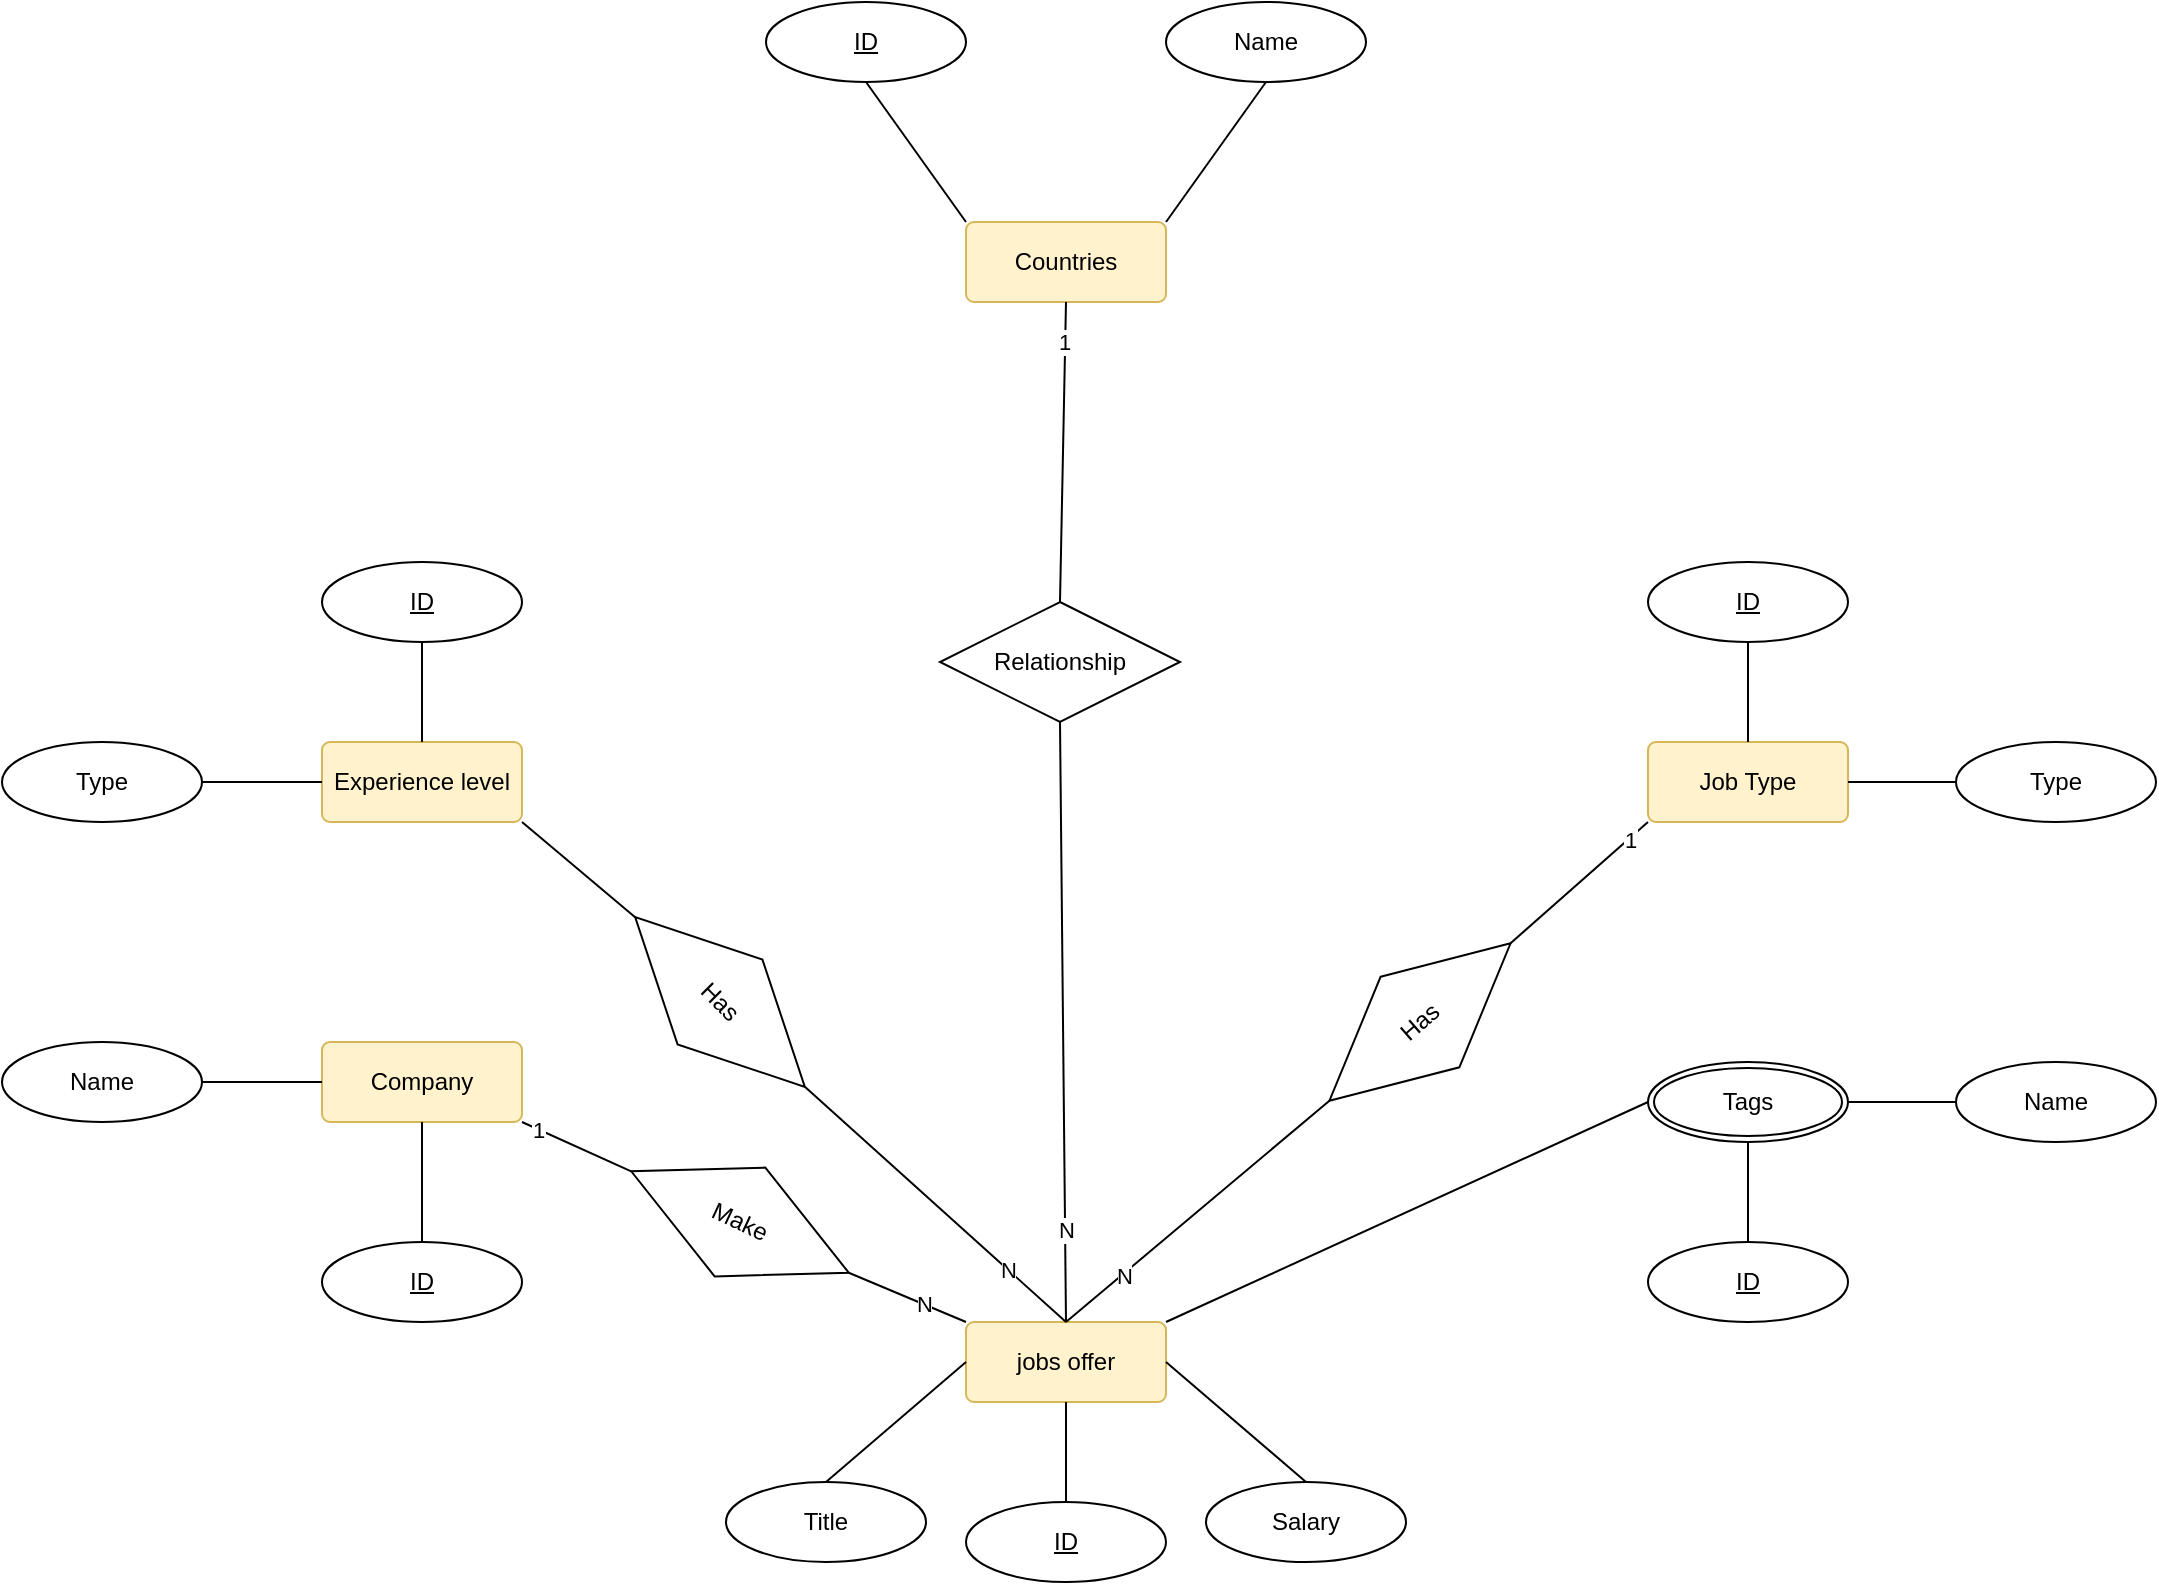 <mxfile version="21.6.6" type="github">
  <diagram name="Page-1" id="dpHrziN7iInBP1G3Hoh1">
    <mxGraphModel dx="2317" dy="807" grid="1" gridSize="10" guides="1" tooltips="1" connect="1" arrows="1" fold="1" page="1" pageScale="1" pageWidth="850" pageHeight="1100" math="0" shadow="0">
      <root>
        <mxCell id="0" />
        <mxCell id="1" parent="0" />
        <mxCell id="xc64UkYX_4XRm6IWmarA-1" value="Job Type" style="rounded=1;arcSize=10;whiteSpace=wrap;html=1;align=center;fillColor=#fff2cc;strokeColor=#d6b656;" parent="1" vertex="1">
          <mxGeometry x="704" y="410" width="100" height="40" as="geometry" />
        </mxCell>
        <mxCell id="xc64UkYX_4XRm6IWmarA-2" value="ID" style="ellipse;whiteSpace=wrap;html=1;align=center;fontStyle=4;" parent="1" vertex="1">
          <mxGeometry x="704" y="320" width="100" height="40" as="geometry" />
        </mxCell>
        <mxCell id="xc64UkYX_4XRm6IWmarA-3" value="" style="endArrow=none;html=1;rounded=0;exitX=0.5;exitY=1;exitDx=0;exitDy=0;entryX=0.5;entryY=0;entryDx=0;entryDy=0;" parent="1" source="xc64UkYX_4XRm6IWmarA-2" target="xc64UkYX_4XRm6IWmarA-1" edge="1">
          <mxGeometry relative="1" as="geometry">
            <mxPoint x="774" y="390" as="sourcePoint" />
            <mxPoint x="934" y="390" as="targetPoint" />
          </mxGeometry>
        </mxCell>
        <mxCell id="xc64UkYX_4XRm6IWmarA-4" value="Type" style="ellipse;whiteSpace=wrap;html=1;align=center;" parent="1" vertex="1">
          <mxGeometry x="858" y="410" width="100" height="40" as="geometry" />
        </mxCell>
        <mxCell id="xc64UkYX_4XRm6IWmarA-5" value="" style="endArrow=none;html=1;rounded=0;exitX=1;exitY=0.5;exitDx=0;exitDy=0;entryX=0;entryY=0.5;entryDx=0;entryDy=0;" parent="1" source="xc64UkYX_4XRm6IWmarA-1" target="xc64UkYX_4XRm6IWmarA-4" edge="1">
          <mxGeometry relative="1" as="geometry">
            <mxPoint x="774" y="480" as="sourcePoint" />
            <mxPoint x="934" y="480" as="targetPoint" />
          </mxGeometry>
        </mxCell>
        <mxCell id="xc64UkYX_4XRm6IWmarA-7" value="ID" style="ellipse;whiteSpace=wrap;html=1;align=center;fontStyle=4;" parent="1" vertex="1">
          <mxGeometry x="704" y="660" width="100" height="40" as="geometry" />
        </mxCell>
        <mxCell id="xc64UkYX_4XRm6IWmarA-9" value="Name" style="ellipse;whiteSpace=wrap;html=1;align=center;" parent="1" vertex="1">
          <mxGeometry x="858" y="570" width="100" height="40" as="geometry" />
        </mxCell>
        <mxCell id="xc64UkYX_4XRm6IWmarA-10" value="" style="endArrow=none;html=1;rounded=0;exitX=1;exitY=0.5;exitDx=0;exitDy=0;entryX=0;entryY=0.5;entryDx=0;entryDy=0;" parent="1" source="xc64UkYX_4XRm6IWmarA-33" target="xc64UkYX_4XRm6IWmarA-9" edge="1">
          <mxGeometry relative="1" as="geometry">
            <mxPoint x="804" y="590" as="sourcePoint" />
            <mxPoint x="968" y="620" as="targetPoint" />
          </mxGeometry>
        </mxCell>
        <mxCell id="xc64UkYX_4XRm6IWmarA-11" value="Experience level" style="rounded=1;arcSize=10;whiteSpace=wrap;html=1;align=center;fillColor=#fff2cc;strokeColor=#d6b656;" parent="1" vertex="1">
          <mxGeometry x="41" y="410" width="100" height="40" as="geometry" />
        </mxCell>
        <mxCell id="xc64UkYX_4XRm6IWmarA-13" value="ID" style="ellipse;whiteSpace=wrap;html=1;align=center;fontStyle=4;" parent="1" vertex="1">
          <mxGeometry x="41" y="320" width="100" height="40" as="geometry" />
        </mxCell>
        <mxCell id="xc64UkYX_4XRm6IWmarA-14" value="" style="endArrow=none;html=1;rounded=0;exitX=0.5;exitY=1;exitDx=0;exitDy=0;entryX=0.5;entryY=0;entryDx=0;entryDy=0;" parent="1" source="xc64UkYX_4XRm6IWmarA-13" target="xc64UkYX_4XRm6IWmarA-11" edge="1">
          <mxGeometry relative="1" as="geometry">
            <mxPoint x="61" y="470" as="sourcePoint" />
            <mxPoint x="221" y="470" as="targetPoint" />
          </mxGeometry>
        </mxCell>
        <mxCell id="xc64UkYX_4XRm6IWmarA-15" value="Type" style="ellipse;whiteSpace=wrap;html=1;align=center;" parent="1" vertex="1">
          <mxGeometry x="-119" y="410" width="100" height="40" as="geometry" />
        </mxCell>
        <mxCell id="xc64UkYX_4XRm6IWmarA-16" value="" style="endArrow=none;html=1;rounded=0;exitX=1;exitY=0.5;exitDx=0;exitDy=0;entryX=0;entryY=0.5;entryDx=0;entryDy=0;" parent="1" source="xc64UkYX_4XRm6IWmarA-15" target="xc64UkYX_4XRm6IWmarA-11" edge="1">
          <mxGeometry relative="1" as="geometry">
            <mxPoint x="-9" y="490" as="sourcePoint" />
            <mxPoint x="151" y="490" as="targetPoint" />
          </mxGeometry>
        </mxCell>
        <mxCell id="xc64UkYX_4XRm6IWmarA-17" value="Company" style="rounded=1;arcSize=10;whiteSpace=wrap;html=1;align=center;fillColor=#fff2cc;strokeColor=#d6b656;" parent="1" vertex="1">
          <mxGeometry x="41" y="560" width="100" height="40" as="geometry" />
        </mxCell>
        <mxCell id="xc64UkYX_4XRm6IWmarA-18" value="ID" style="ellipse;whiteSpace=wrap;html=1;align=center;fontStyle=4;" parent="1" vertex="1">
          <mxGeometry x="41" y="660" width="100" height="40" as="geometry" />
        </mxCell>
        <mxCell id="xc64UkYX_4XRm6IWmarA-19" value="Name" style="ellipse;whiteSpace=wrap;html=1;align=center;" parent="1" vertex="1">
          <mxGeometry x="-119" y="560" width="100" height="40" as="geometry" />
        </mxCell>
        <mxCell id="xc64UkYX_4XRm6IWmarA-20" value="" style="endArrow=none;html=1;rounded=0;exitX=1;exitY=0.5;exitDx=0;exitDy=0;entryX=0;entryY=0.5;entryDx=0;entryDy=0;" parent="1" source="xc64UkYX_4XRm6IWmarA-19" target="xc64UkYX_4XRm6IWmarA-17" edge="1">
          <mxGeometry relative="1" as="geometry">
            <mxPoint x="21" y="680" as="sourcePoint" />
            <mxPoint x="181" y="680" as="targetPoint" />
          </mxGeometry>
        </mxCell>
        <mxCell id="xc64UkYX_4XRm6IWmarA-21" value="" style="endArrow=none;html=1;rounded=0;entryX=0.5;entryY=1;entryDx=0;entryDy=0;exitX=0.5;exitY=0;exitDx=0;exitDy=0;" parent="1" source="xc64UkYX_4XRm6IWmarA-18" target="xc64UkYX_4XRm6IWmarA-17" edge="1">
          <mxGeometry relative="1" as="geometry">
            <mxPoint x="-129" y="630" as="sourcePoint" />
            <mxPoint x="31" y="630" as="targetPoint" />
          </mxGeometry>
        </mxCell>
        <mxCell id="xc64UkYX_4XRm6IWmarA-22" value="jobs offer" style="rounded=1;arcSize=10;whiteSpace=wrap;html=1;align=center;fillColor=#fff2cc;strokeColor=#d6b656;" parent="1" vertex="1">
          <mxGeometry x="363" y="700" width="100" height="40" as="geometry" />
        </mxCell>
        <mxCell id="xc64UkYX_4XRm6IWmarA-23" value="ID" style="ellipse;whiteSpace=wrap;html=1;align=center;fontStyle=4;" parent="1" vertex="1">
          <mxGeometry x="363" y="790" width="100" height="40" as="geometry" />
        </mxCell>
        <mxCell id="xc64UkYX_4XRm6IWmarA-25" value="" style="endArrow=none;html=1;rounded=0;entryX=0.5;entryY=0;entryDx=0;entryDy=0;" parent="1" source="xc64UkYX_4XRm6IWmarA-22" target="xc64UkYX_4XRm6IWmarA-23" edge="1">
          <mxGeometry relative="1" as="geometry">
            <mxPoint x="183" y="780" as="sourcePoint" />
            <mxPoint x="343" y="780" as="targetPoint" />
          </mxGeometry>
        </mxCell>
        <mxCell id="xc64UkYX_4XRm6IWmarA-26" value="Title" style="ellipse;whiteSpace=wrap;html=1;align=center;" parent="1" vertex="1">
          <mxGeometry x="243" y="780" width="100" height="40" as="geometry" />
        </mxCell>
        <mxCell id="xc64UkYX_4XRm6IWmarA-27" value="" style="endArrow=none;html=1;rounded=0;entryX=0;entryY=0.5;entryDx=0;entryDy=0;exitX=0.5;exitY=0;exitDx=0;exitDy=0;" parent="1" source="xc64UkYX_4XRm6IWmarA-26" target="xc64UkYX_4XRm6IWmarA-22" edge="1">
          <mxGeometry relative="1" as="geometry">
            <mxPoint x="173" y="710" as="sourcePoint" />
            <mxPoint x="333" y="710" as="targetPoint" />
          </mxGeometry>
        </mxCell>
        <mxCell id="xc64UkYX_4XRm6IWmarA-28" value="Salary" style="ellipse;whiteSpace=wrap;html=1;align=center;" parent="1" vertex="1">
          <mxGeometry x="483" y="780" width="100" height="40" as="geometry" />
        </mxCell>
        <mxCell id="xc64UkYX_4XRm6IWmarA-29" value="" style="endArrow=none;html=1;rounded=0;exitX=1;exitY=0.5;exitDx=0;exitDy=0;entryX=0.5;entryY=0;entryDx=0;entryDy=0;" parent="1" source="xc64UkYX_4XRm6IWmarA-22" target="xc64UkYX_4XRm6IWmarA-28" edge="1">
          <mxGeometry relative="1" as="geometry">
            <mxPoint x="543" y="730" as="sourcePoint" />
            <mxPoint x="703" y="730" as="targetPoint" />
          </mxGeometry>
        </mxCell>
        <mxCell id="xc64UkYX_4XRm6IWmarA-30" value="" style="endArrow=none;html=1;rounded=0;exitX=0.5;exitY=1;exitDx=0;exitDy=0;entryX=0.5;entryY=0;entryDx=0;entryDy=0;" parent="1" source="xc64UkYX_4XRm6IWmarA-33" target="xc64UkYX_4XRm6IWmarA-7" edge="1">
          <mxGeometry relative="1" as="geometry">
            <mxPoint x="754" y="610" as="sourcePoint" />
            <mxPoint x="798" y="810" as="targetPoint" />
          </mxGeometry>
        </mxCell>
        <mxCell id="xc64UkYX_4XRm6IWmarA-32" value="" style="endArrow=none;html=1;rounded=0;exitX=1;exitY=1;exitDx=0;exitDy=0;entryX=0;entryY=0.5;entryDx=0;entryDy=0;" parent="1" source="xc64UkYX_4XRm6IWmarA-17" target="XW2PdBVg0nFlIH_IAWjY-1" edge="1">
          <mxGeometry relative="1" as="geometry">
            <mxPoint x="110" y="790" as="sourcePoint" />
            <mxPoint x="270" y="790" as="targetPoint" />
          </mxGeometry>
        </mxCell>
        <mxCell id="ScXYiewNh22zqdp0svSO-18" value="1" style="edgeLabel;html=1;align=center;verticalAlign=middle;resizable=0;points=[];" parent="xc64UkYX_4XRm6IWmarA-32" vertex="1" connectable="0">
          <mxGeometry x="-0.675" y="-1" relative="1" as="geometry">
            <mxPoint y="-1" as="offset" />
          </mxGeometry>
        </mxCell>
        <mxCell id="xc64UkYX_4XRm6IWmarA-33" value="Tags" style="ellipse;shape=doubleEllipse;margin=3;whiteSpace=wrap;html=1;align=center;" parent="1" vertex="1">
          <mxGeometry x="704" y="570" width="100" height="40" as="geometry" />
        </mxCell>
        <mxCell id="xc64UkYX_4XRm6IWmarA-34" value="" style="endArrow=none;html=1;rounded=0;entryX=0;entryY=0.5;entryDx=0;entryDy=0;exitX=1;exitY=0;exitDx=0;exitDy=0;" parent="1" source="xc64UkYX_4XRm6IWmarA-22" target="xc64UkYX_4XRm6IWmarA-33" edge="1">
          <mxGeometry relative="1" as="geometry">
            <mxPoint x="290" y="610" as="sourcePoint" />
            <mxPoint x="450" y="610" as="targetPoint" />
          </mxGeometry>
        </mxCell>
        <mxCell id="xc64UkYX_4XRm6IWmarA-35" value="" style="endArrow=none;html=1;rounded=0;exitX=1;exitY=0.5;exitDx=0;exitDy=0;entryX=0.5;entryY=0;entryDx=0;entryDy=0;" parent="1" source="XW2PdBVg0nFlIH_IAWjY-5" target="xc64UkYX_4XRm6IWmarA-22" edge="1">
          <mxGeometry relative="1" as="geometry">
            <mxPoint x="330" y="500" as="sourcePoint" />
            <mxPoint x="490" y="500" as="targetPoint" />
          </mxGeometry>
        </mxCell>
        <mxCell id="ScXYiewNh22zqdp0svSO-20" value="N" style="edgeLabel;html=1;align=center;verticalAlign=middle;resizable=0;points=[];" parent="xc64UkYX_4XRm6IWmarA-35" vertex="1" connectable="0">
          <mxGeometry x="0.562" y="1" relative="1" as="geometry">
            <mxPoint x="-1" as="offset" />
          </mxGeometry>
        </mxCell>
        <mxCell id="xc64UkYX_4XRm6IWmarA-36" value="" style="endArrow=none;html=1;rounded=0;entryX=0;entryY=1;entryDx=0;entryDy=0;exitX=1;exitY=0.5;exitDx=0;exitDy=0;" parent="1" source="XW2PdBVg0nFlIH_IAWjY-7" target="xc64UkYX_4XRm6IWmarA-1" edge="1">
          <mxGeometry relative="1" as="geometry">
            <mxPoint x="410" y="500" as="sourcePoint" />
            <mxPoint x="570" y="500" as="targetPoint" />
          </mxGeometry>
        </mxCell>
        <mxCell id="ScXYiewNh22zqdp0svSO-16" value="1" style="edgeLabel;html=1;align=center;verticalAlign=middle;resizable=0;points=[];" parent="xc64UkYX_4XRm6IWmarA-36" vertex="1" connectable="0">
          <mxGeometry x="0.729" relative="1" as="geometry">
            <mxPoint as="offset" />
          </mxGeometry>
        </mxCell>
        <mxCell id="ScXYiewNh22zqdp0svSO-1" value="Countries" style="rounded=1;arcSize=10;whiteSpace=wrap;html=1;align=center;fillColor=#fff2cc;strokeColor=#d6b656;" parent="1" vertex="1">
          <mxGeometry x="363" y="150" width="100" height="40" as="geometry" />
        </mxCell>
        <mxCell id="ScXYiewNh22zqdp0svSO-2" value="ID" style="ellipse;whiteSpace=wrap;html=1;align=center;fontStyle=4;" parent="1" vertex="1">
          <mxGeometry x="263" y="40" width="100" height="40" as="geometry" />
        </mxCell>
        <mxCell id="ScXYiewNh22zqdp0svSO-3" value="Name" style="ellipse;whiteSpace=wrap;html=1;align=center;" parent="1" vertex="1">
          <mxGeometry x="463" y="40" width="100" height="40" as="geometry" />
        </mxCell>
        <mxCell id="ScXYiewNh22zqdp0svSO-4" value="" style="endArrow=none;html=1;rounded=0;exitX=0.5;exitY=1;exitDx=0;exitDy=0;entryX=0.5;entryY=0;entryDx=0;entryDy=0;" parent="1" source="ScXYiewNh22zqdp0svSO-27" target="xc64UkYX_4XRm6IWmarA-22" edge="1">
          <mxGeometry relative="1" as="geometry">
            <mxPoint x="370" y="320" as="sourcePoint" />
            <mxPoint x="530" y="320" as="targetPoint" />
          </mxGeometry>
        </mxCell>
        <mxCell id="ScXYiewNh22zqdp0svSO-24" value="N" style="edgeLabel;html=1;align=center;verticalAlign=middle;resizable=0;points=[];" parent="ScXYiewNh22zqdp0svSO-4" vertex="1" connectable="0">
          <mxGeometry x="0.692" relative="1" as="geometry">
            <mxPoint as="offset" />
          </mxGeometry>
        </mxCell>
        <mxCell id="ScXYiewNh22zqdp0svSO-25" value="" style="endArrow=none;html=1;rounded=0;exitX=0.5;exitY=1;exitDx=0;exitDy=0;entryX=0;entryY=0;entryDx=0;entryDy=0;" parent="1" source="ScXYiewNh22zqdp0svSO-2" target="ScXYiewNh22zqdp0svSO-1" edge="1">
          <mxGeometry relative="1" as="geometry">
            <mxPoint x="240" y="120" as="sourcePoint" />
            <mxPoint x="400" y="120" as="targetPoint" />
          </mxGeometry>
        </mxCell>
        <mxCell id="ScXYiewNh22zqdp0svSO-26" value="" style="endArrow=none;html=1;rounded=0;exitX=1;exitY=0;exitDx=0;exitDy=0;entryX=0.5;entryY=1;entryDx=0;entryDy=0;" parent="1" source="ScXYiewNh22zqdp0svSO-1" target="ScXYiewNh22zqdp0svSO-3" edge="1">
          <mxGeometry relative="1" as="geometry">
            <mxPoint x="520" y="130" as="sourcePoint" />
            <mxPoint x="680" y="130" as="targetPoint" />
          </mxGeometry>
        </mxCell>
        <mxCell id="ScXYiewNh22zqdp0svSO-28" value="" style="endArrow=none;html=1;rounded=0;exitX=0.5;exitY=1;exitDx=0;exitDy=0;entryX=0.5;entryY=0;entryDx=0;entryDy=0;" parent="1" source="ScXYiewNh22zqdp0svSO-1" target="ScXYiewNh22zqdp0svSO-27" edge="1">
          <mxGeometry relative="1" as="geometry">
            <mxPoint x="413" y="190" as="sourcePoint" />
            <mxPoint x="413" y="700" as="targetPoint" />
          </mxGeometry>
        </mxCell>
        <mxCell id="ScXYiewNh22zqdp0svSO-29" value="1" style="edgeLabel;html=1;align=center;verticalAlign=middle;resizable=0;points=[];" parent="ScXYiewNh22zqdp0svSO-28" vertex="1" connectable="0">
          <mxGeometry x="-0.802" y="2" relative="1" as="geometry">
            <mxPoint x="-3" y="5" as="offset" />
          </mxGeometry>
        </mxCell>
        <mxCell id="ScXYiewNh22zqdp0svSO-27" value="Relationship" style="shape=rhombus;perimeter=rhombusPerimeter;whiteSpace=wrap;html=1;align=center;" parent="1" vertex="1">
          <mxGeometry x="350" y="340" width="120" height="60" as="geometry" />
        </mxCell>
        <mxCell id="XW2PdBVg0nFlIH_IAWjY-1" value="Make" style="shape=rhombus;perimeter=rhombusPerimeter;whiteSpace=wrap;html=1;align=center;rotation=25;" vertex="1" parent="1">
          <mxGeometry x="190" y="620" width="120" height="60" as="geometry" />
        </mxCell>
        <mxCell id="XW2PdBVg0nFlIH_IAWjY-3" value="" style="endArrow=none;html=1;rounded=0;exitX=1;exitY=0.5;exitDx=0;exitDy=0;entryX=0;entryY=0;entryDx=0;entryDy=0;" edge="1" parent="1" source="XW2PdBVg0nFlIH_IAWjY-1" target="xc64UkYX_4XRm6IWmarA-22">
          <mxGeometry relative="1" as="geometry">
            <mxPoint x="220" y="700" as="sourcePoint" />
            <mxPoint x="380" y="700" as="targetPoint" />
          </mxGeometry>
        </mxCell>
        <mxCell id="XW2PdBVg0nFlIH_IAWjY-4" value="N" style="edgeLabel;html=1;align=center;verticalAlign=middle;resizable=0;points=[];" vertex="1" connectable="0" parent="XW2PdBVg0nFlIH_IAWjY-3">
          <mxGeometry x="0.284" relative="1" as="geometry">
            <mxPoint as="offset" />
          </mxGeometry>
        </mxCell>
        <mxCell id="XW2PdBVg0nFlIH_IAWjY-5" value="Has" style="shape=rhombus;perimeter=rhombusPerimeter;whiteSpace=wrap;html=1;align=center;rotation=45;" vertex="1" parent="1">
          <mxGeometry x="180" y="510" width="120" height="60" as="geometry" />
        </mxCell>
        <mxCell id="XW2PdBVg0nFlIH_IAWjY-6" value="" style="endArrow=none;html=1;rounded=0;exitX=1;exitY=1;exitDx=0;exitDy=0;entryX=0;entryY=0.5;entryDx=0;entryDy=0;" edge="1" parent="1" source="xc64UkYX_4XRm6IWmarA-11" target="XW2PdBVg0nFlIH_IAWjY-5">
          <mxGeometry relative="1" as="geometry">
            <mxPoint x="190" y="480" as="sourcePoint" />
            <mxPoint x="350" y="480" as="targetPoint" />
          </mxGeometry>
        </mxCell>
        <mxCell id="XW2PdBVg0nFlIH_IAWjY-8" value="" style="endArrow=none;html=1;rounded=0;entryX=0;entryY=0.5;entryDx=0;entryDy=0;exitX=0.5;exitY=0;exitDx=0;exitDy=0;" edge="1" parent="1" source="xc64UkYX_4XRm6IWmarA-22" target="XW2PdBVg0nFlIH_IAWjY-7">
          <mxGeometry relative="1" as="geometry">
            <mxPoint x="413" y="700" as="sourcePoint" />
            <mxPoint x="704" y="450" as="targetPoint" />
          </mxGeometry>
        </mxCell>
        <mxCell id="XW2PdBVg0nFlIH_IAWjY-9" value="N" style="edgeLabel;html=1;align=center;verticalAlign=middle;resizable=0;points=[];" vertex="1" connectable="0" parent="XW2PdBVg0nFlIH_IAWjY-8">
          <mxGeometry x="-0.57" y="-1" relative="1" as="geometry">
            <mxPoint as="offset" />
          </mxGeometry>
        </mxCell>
        <mxCell id="XW2PdBVg0nFlIH_IAWjY-7" value="Has" style="shape=rhombus;perimeter=rhombusPerimeter;whiteSpace=wrap;html=1;align=center;rotation=-41;" vertex="1" parent="1">
          <mxGeometry x="530" y="520" width="120" height="60" as="geometry" />
        </mxCell>
      </root>
    </mxGraphModel>
  </diagram>
</mxfile>
